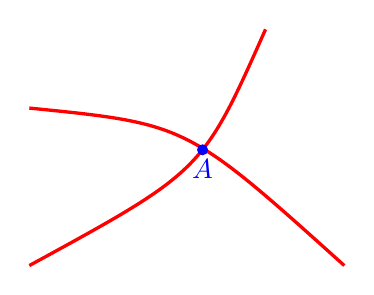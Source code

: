\begin{tikzpicture}
   \draw[very thick, color=red] (-2,-2)  .. controls (0.2,-0.8) .. (1,1);
   \draw[very thick, color=red] (-2,0)  .. controls (-0,-0.2) .. (2,-2);
  \fill[blue] (0.2,-0.53) circle (2pt) node[below] {$A$};
\end{tikzpicture}
